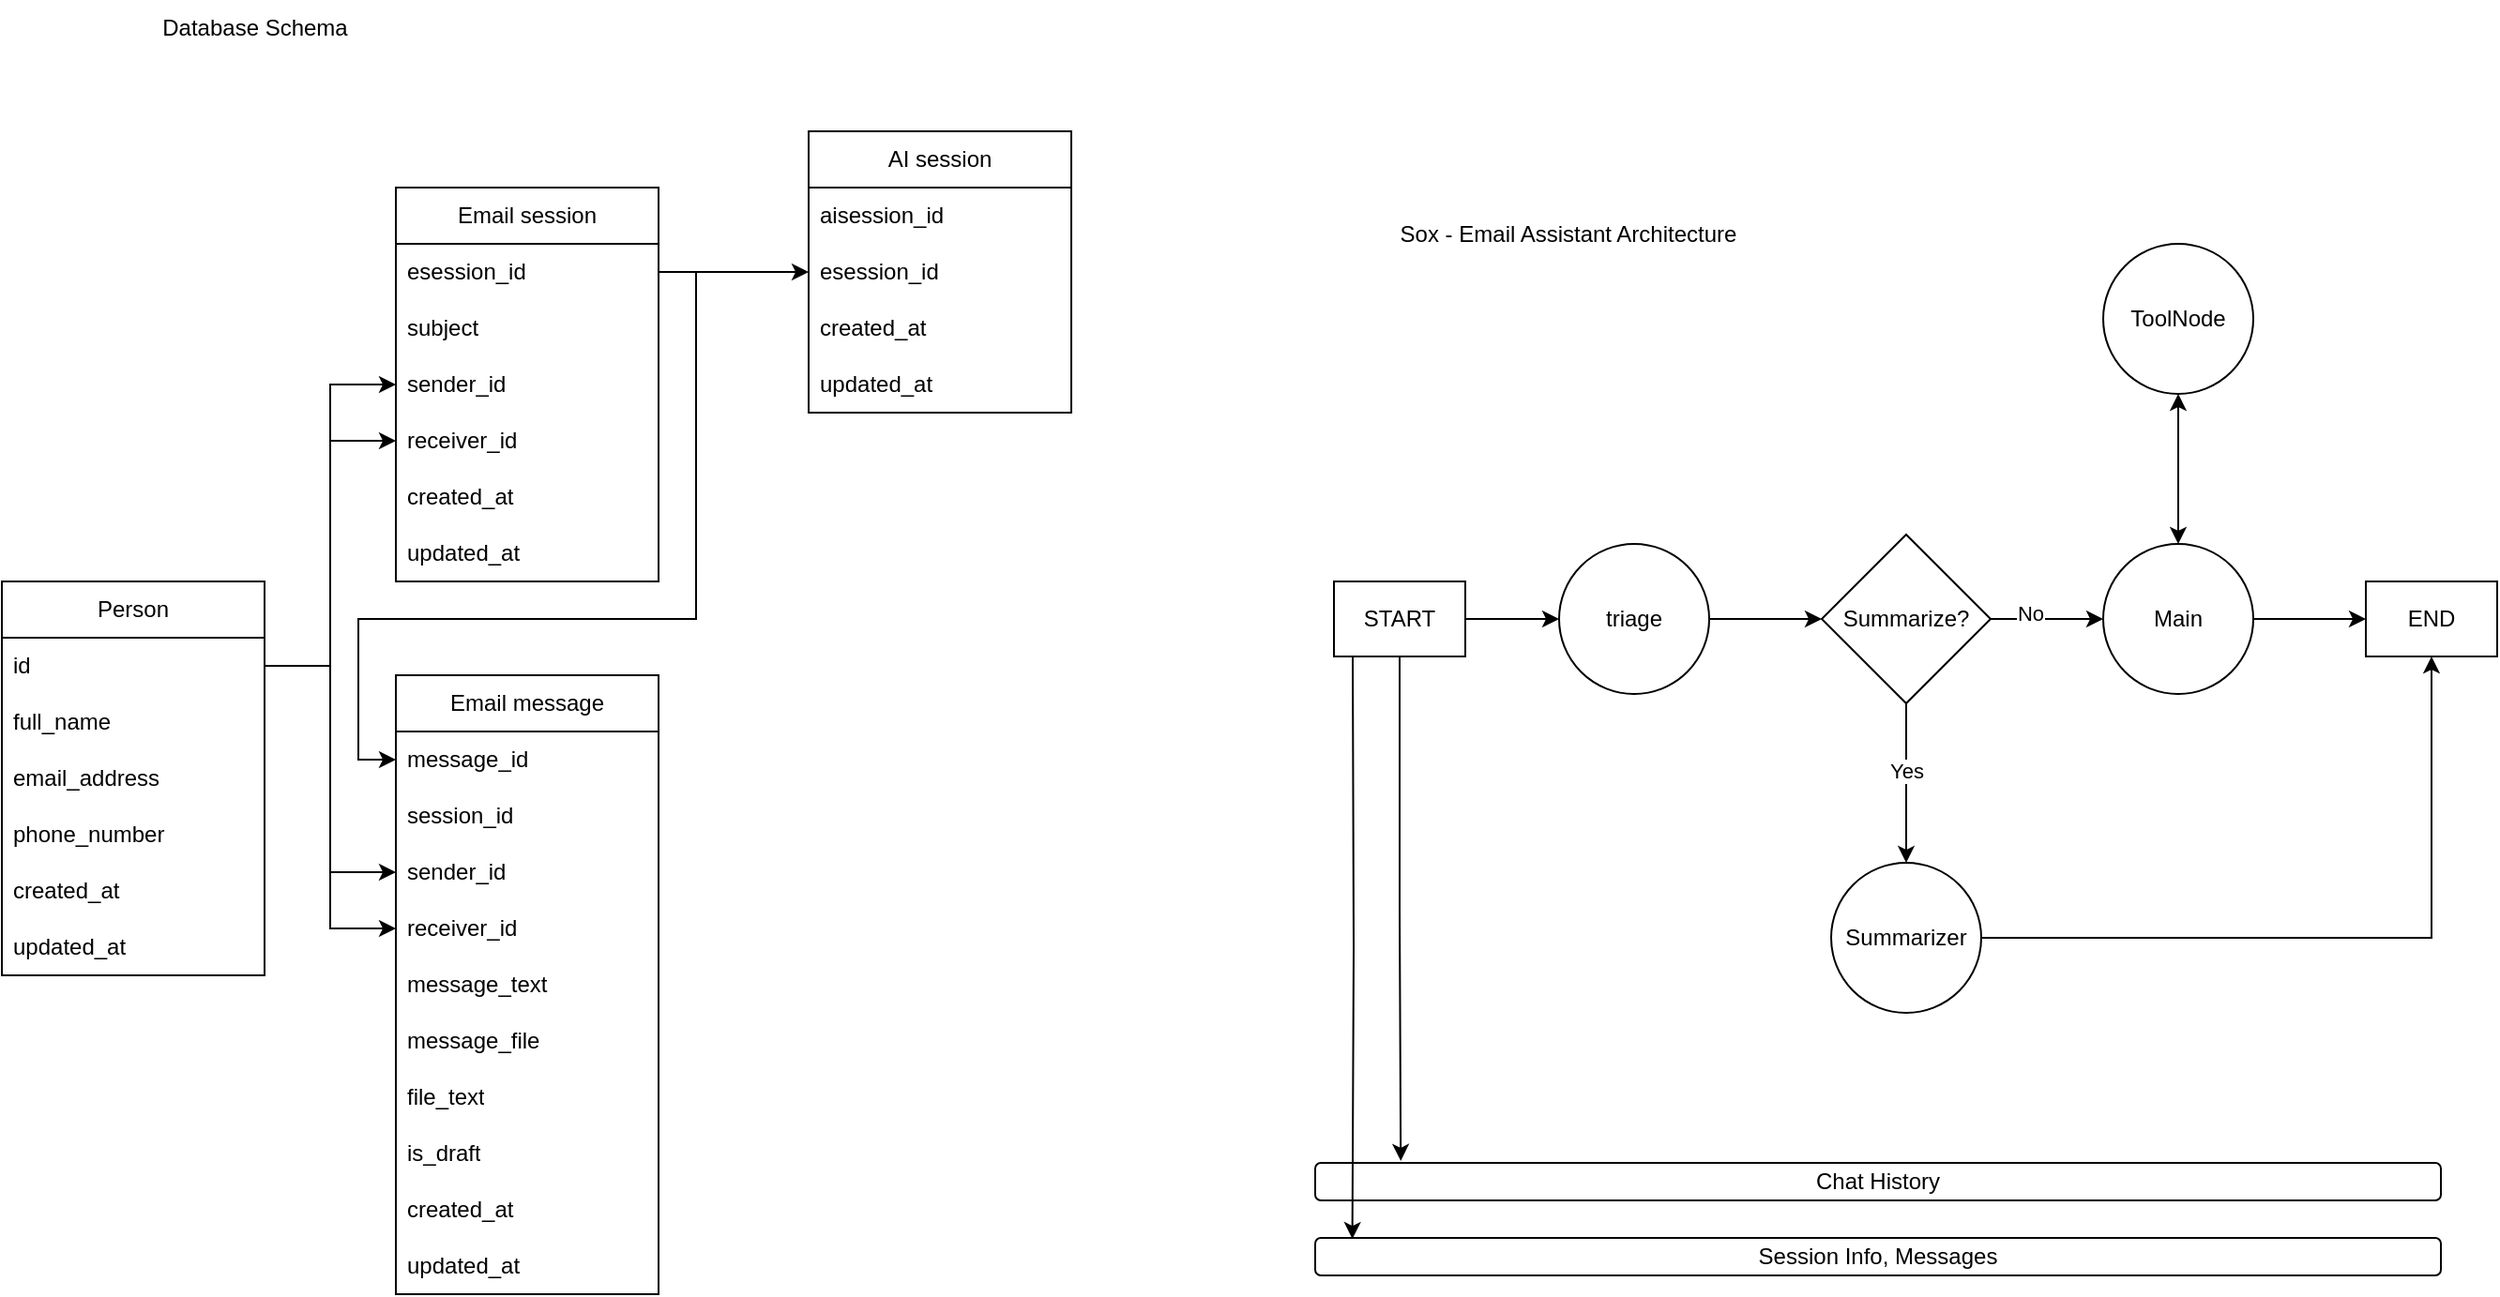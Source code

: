 <mxfile version="28.1.2">
  <diagram name="Page-1" id="DuiOKUGyBfL8iRm-_9Js">
    <mxGraphModel dx="1554" dy="815" grid="1" gridSize="10" guides="1" tooltips="1" connect="1" arrows="1" fold="1" page="1" pageScale="1" pageWidth="850" pageHeight="1100" math="0" shadow="0">
      <root>
        <mxCell id="0" />
        <mxCell id="1" parent="0" />
        <mxCell id="eCiu8CXQlMq4dh-upKKG-44" value="" style="group" vertex="1" connectable="0" parent="1">
          <mxGeometry x="30" y="50" width="570" height="690" as="geometry" />
        </mxCell>
        <mxCell id="eCiu8CXQlMq4dh-upKKG-1" value="Database Schema" style="text;html=1;align=center;verticalAlign=middle;whiteSpace=wrap;rounded=0;" vertex="1" parent="eCiu8CXQlMq4dh-upKKG-44">
          <mxGeometry x="40" width="190" height="30" as="geometry" />
        </mxCell>
        <mxCell id="eCiu8CXQlMq4dh-upKKG-3" value="Email session" style="swimlane;fontStyle=0;childLayout=stackLayout;horizontal=1;startSize=30;horizontalStack=0;resizeParent=1;resizeParentMax=0;resizeLast=0;collapsible=1;marginBottom=0;whiteSpace=wrap;html=1;" vertex="1" parent="eCiu8CXQlMq4dh-upKKG-44">
          <mxGeometry x="210" y="100" width="140" height="210" as="geometry">
            <mxRectangle x="70" y="140" width="110" height="30" as="alternateBounds" />
          </mxGeometry>
        </mxCell>
        <mxCell id="eCiu8CXQlMq4dh-upKKG-4" value="esession_id" style="text;strokeColor=none;fillColor=none;align=left;verticalAlign=middle;spacingLeft=4;spacingRight=4;overflow=hidden;points=[[0,0.5],[1,0.5]];portConstraint=eastwest;rotatable=0;whiteSpace=wrap;html=1;" vertex="1" parent="eCiu8CXQlMq4dh-upKKG-3">
          <mxGeometry y="30" width="140" height="30" as="geometry" />
        </mxCell>
        <mxCell id="eCiu8CXQlMq4dh-upKKG-5" value="subject" style="text;strokeColor=none;fillColor=none;align=left;verticalAlign=middle;spacingLeft=4;spacingRight=4;overflow=hidden;points=[[0,0.5],[1,0.5]];portConstraint=eastwest;rotatable=0;whiteSpace=wrap;html=1;" vertex="1" parent="eCiu8CXQlMq4dh-upKKG-3">
          <mxGeometry y="60" width="140" height="30" as="geometry" />
        </mxCell>
        <mxCell id="eCiu8CXQlMq4dh-upKKG-6" value="sender_id" style="text;strokeColor=none;fillColor=none;align=left;verticalAlign=middle;spacingLeft=4;spacingRight=4;overflow=hidden;points=[[0,0.5],[1,0.5]];portConstraint=eastwest;rotatable=0;whiteSpace=wrap;html=1;" vertex="1" parent="eCiu8CXQlMq4dh-upKKG-3">
          <mxGeometry y="90" width="140" height="30" as="geometry" />
        </mxCell>
        <mxCell id="eCiu8CXQlMq4dh-upKKG-8" value="receiver_id" style="text;strokeColor=none;fillColor=none;align=left;verticalAlign=middle;spacingLeft=4;spacingRight=4;overflow=hidden;points=[[0,0.5],[1,0.5]];portConstraint=eastwest;rotatable=0;whiteSpace=wrap;html=1;" vertex="1" parent="eCiu8CXQlMq4dh-upKKG-3">
          <mxGeometry y="120" width="140" height="30" as="geometry" />
        </mxCell>
        <mxCell id="eCiu8CXQlMq4dh-upKKG-9" value="created_at" style="text;strokeColor=none;fillColor=none;align=left;verticalAlign=middle;spacingLeft=4;spacingRight=4;overflow=hidden;points=[[0,0.5],[1,0.5]];portConstraint=eastwest;rotatable=0;whiteSpace=wrap;html=1;" vertex="1" parent="eCiu8CXQlMq4dh-upKKG-3">
          <mxGeometry y="150" width="140" height="30" as="geometry" />
        </mxCell>
        <mxCell id="eCiu8CXQlMq4dh-upKKG-10" value="updated_at" style="text;strokeColor=none;fillColor=none;align=left;verticalAlign=middle;spacingLeft=4;spacingRight=4;overflow=hidden;points=[[0,0.5],[1,0.5]];portConstraint=eastwest;rotatable=0;whiteSpace=wrap;html=1;" vertex="1" parent="eCiu8CXQlMq4dh-upKKG-3">
          <mxGeometry y="180" width="140" height="30" as="geometry" />
        </mxCell>
        <mxCell id="eCiu8CXQlMq4dh-upKKG-11" value="Email message" style="swimlane;fontStyle=0;childLayout=stackLayout;horizontal=1;startSize=30;horizontalStack=0;resizeParent=1;resizeParentMax=0;resizeLast=0;collapsible=1;marginBottom=0;whiteSpace=wrap;html=1;" vertex="1" parent="eCiu8CXQlMq4dh-upKKG-44">
          <mxGeometry x="210" y="360" width="140" height="330" as="geometry">
            <mxRectangle x="70" y="140" width="110" height="30" as="alternateBounds" />
          </mxGeometry>
        </mxCell>
        <mxCell id="eCiu8CXQlMq4dh-upKKG-12" value="message_id" style="text;strokeColor=none;fillColor=none;align=left;verticalAlign=middle;spacingLeft=4;spacingRight=4;overflow=hidden;points=[[0,0.5],[1,0.5]];portConstraint=eastwest;rotatable=0;whiteSpace=wrap;html=1;" vertex="1" parent="eCiu8CXQlMq4dh-upKKG-11">
          <mxGeometry y="30" width="140" height="30" as="geometry" />
        </mxCell>
        <mxCell id="eCiu8CXQlMq4dh-upKKG-13" value="session_id" style="text;strokeColor=none;fillColor=none;align=left;verticalAlign=middle;spacingLeft=4;spacingRight=4;overflow=hidden;points=[[0,0.5],[1,0.5]];portConstraint=eastwest;rotatable=0;whiteSpace=wrap;html=1;" vertex="1" parent="eCiu8CXQlMq4dh-upKKG-11">
          <mxGeometry y="60" width="140" height="30" as="geometry" />
        </mxCell>
        <mxCell id="eCiu8CXQlMq4dh-upKKG-14" value="sender_id" style="text;strokeColor=none;fillColor=none;align=left;verticalAlign=middle;spacingLeft=4;spacingRight=4;overflow=hidden;points=[[0,0.5],[1,0.5]];portConstraint=eastwest;rotatable=0;whiteSpace=wrap;html=1;" vertex="1" parent="eCiu8CXQlMq4dh-upKKG-11">
          <mxGeometry y="90" width="140" height="30" as="geometry" />
        </mxCell>
        <mxCell id="eCiu8CXQlMq4dh-upKKG-15" value="receiver_id" style="text;strokeColor=none;fillColor=none;align=left;verticalAlign=middle;spacingLeft=4;spacingRight=4;overflow=hidden;points=[[0,0.5],[1,0.5]];portConstraint=eastwest;rotatable=0;whiteSpace=wrap;html=1;" vertex="1" parent="eCiu8CXQlMq4dh-upKKG-11">
          <mxGeometry y="120" width="140" height="30" as="geometry" />
        </mxCell>
        <mxCell id="eCiu8CXQlMq4dh-upKKG-16" value="message_text" style="text;strokeColor=none;fillColor=none;align=left;verticalAlign=middle;spacingLeft=4;spacingRight=4;overflow=hidden;points=[[0,0.5],[1,0.5]];portConstraint=eastwest;rotatable=0;whiteSpace=wrap;html=1;" vertex="1" parent="eCiu8CXQlMq4dh-upKKG-11">
          <mxGeometry y="150" width="140" height="30" as="geometry" />
        </mxCell>
        <mxCell id="eCiu8CXQlMq4dh-upKKG-17" value="message_file" style="text;strokeColor=none;fillColor=none;align=left;verticalAlign=middle;spacingLeft=4;spacingRight=4;overflow=hidden;points=[[0,0.5],[1,0.5]];portConstraint=eastwest;rotatable=0;whiteSpace=wrap;html=1;" vertex="1" parent="eCiu8CXQlMq4dh-upKKG-11">
          <mxGeometry y="180" width="140" height="30" as="geometry" />
        </mxCell>
        <mxCell id="eCiu8CXQlMq4dh-upKKG-18" value="file_text" style="text;strokeColor=none;fillColor=none;align=left;verticalAlign=middle;spacingLeft=4;spacingRight=4;overflow=hidden;points=[[0,0.5],[1,0.5]];portConstraint=eastwest;rotatable=0;whiteSpace=wrap;html=1;" vertex="1" parent="eCiu8CXQlMq4dh-upKKG-11">
          <mxGeometry y="210" width="140" height="30" as="geometry" />
        </mxCell>
        <mxCell id="eCiu8CXQlMq4dh-upKKG-19" value="is_draft" style="text;strokeColor=none;fillColor=none;align=left;verticalAlign=middle;spacingLeft=4;spacingRight=4;overflow=hidden;points=[[0,0.5],[1,0.5]];portConstraint=eastwest;rotatable=0;whiteSpace=wrap;html=1;" vertex="1" parent="eCiu8CXQlMq4dh-upKKG-11">
          <mxGeometry y="240" width="140" height="30" as="geometry" />
        </mxCell>
        <mxCell id="eCiu8CXQlMq4dh-upKKG-20" value="created_at" style="text;strokeColor=none;fillColor=none;align=left;verticalAlign=middle;spacingLeft=4;spacingRight=4;overflow=hidden;points=[[0,0.5],[1,0.5]];portConstraint=eastwest;rotatable=0;whiteSpace=wrap;html=1;" vertex="1" parent="eCiu8CXQlMq4dh-upKKG-11">
          <mxGeometry y="270" width="140" height="30" as="geometry" />
        </mxCell>
        <mxCell id="eCiu8CXQlMq4dh-upKKG-21" value="updated_at" style="text;strokeColor=none;fillColor=none;align=left;verticalAlign=middle;spacingLeft=4;spacingRight=4;overflow=hidden;points=[[0,0.5],[1,0.5]];portConstraint=eastwest;rotatable=0;whiteSpace=wrap;html=1;" vertex="1" parent="eCiu8CXQlMq4dh-upKKG-11">
          <mxGeometry y="300" width="140" height="30" as="geometry" />
        </mxCell>
        <mxCell id="eCiu8CXQlMq4dh-upKKG-22" value="Person" style="swimlane;fontStyle=0;childLayout=stackLayout;horizontal=1;startSize=30;horizontalStack=0;resizeParent=1;resizeParentMax=0;resizeLast=0;collapsible=1;marginBottom=0;whiteSpace=wrap;html=1;" vertex="1" parent="eCiu8CXQlMq4dh-upKKG-44">
          <mxGeometry y="310" width="140" height="210" as="geometry">
            <mxRectangle x="70" y="140" width="110" height="30" as="alternateBounds" />
          </mxGeometry>
        </mxCell>
        <mxCell id="eCiu8CXQlMq4dh-upKKG-23" value="id" style="text;strokeColor=none;fillColor=none;align=left;verticalAlign=middle;spacingLeft=4;spacingRight=4;overflow=hidden;points=[[0,0.5],[1,0.5]];portConstraint=eastwest;rotatable=0;whiteSpace=wrap;html=1;" vertex="1" parent="eCiu8CXQlMq4dh-upKKG-22">
          <mxGeometry y="30" width="140" height="30" as="geometry" />
        </mxCell>
        <mxCell id="eCiu8CXQlMq4dh-upKKG-24" value="full_name" style="text;strokeColor=none;fillColor=none;align=left;verticalAlign=middle;spacingLeft=4;spacingRight=4;overflow=hidden;points=[[0,0.5],[1,0.5]];portConstraint=eastwest;rotatable=0;whiteSpace=wrap;html=1;" vertex="1" parent="eCiu8CXQlMq4dh-upKKG-22">
          <mxGeometry y="60" width="140" height="30" as="geometry" />
        </mxCell>
        <mxCell id="eCiu8CXQlMq4dh-upKKG-25" value="email_address" style="text;strokeColor=none;fillColor=none;align=left;verticalAlign=middle;spacingLeft=4;spacingRight=4;overflow=hidden;points=[[0,0.5],[1,0.5]];portConstraint=eastwest;rotatable=0;whiteSpace=wrap;html=1;" vertex="1" parent="eCiu8CXQlMq4dh-upKKG-22">
          <mxGeometry y="90" width="140" height="30" as="geometry" />
        </mxCell>
        <mxCell id="eCiu8CXQlMq4dh-upKKG-26" value="phone_number" style="text;strokeColor=none;fillColor=none;align=left;verticalAlign=middle;spacingLeft=4;spacingRight=4;overflow=hidden;points=[[0,0.5],[1,0.5]];portConstraint=eastwest;rotatable=0;whiteSpace=wrap;html=1;" vertex="1" parent="eCiu8CXQlMq4dh-upKKG-22">
          <mxGeometry y="120" width="140" height="30" as="geometry" />
        </mxCell>
        <mxCell id="eCiu8CXQlMq4dh-upKKG-27" value="created_at" style="text;strokeColor=none;fillColor=none;align=left;verticalAlign=middle;spacingLeft=4;spacingRight=4;overflow=hidden;points=[[0,0.5],[1,0.5]];portConstraint=eastwest;rotatable=0;whiteSpace=wrap;html=1;" vertex="1" parent="eCiu8CXQlMq4dh-upKKG-22">
          <mxGeometry y="150" width="140" height="30" as="geometry" />
        </mxCell>
        <mxCell id="eCiu8CXQlMq4dh-upKKG-28" value="updated_at" style="text;strokeColor=none;fillColor=none;align=left;verticalAlign=middle;spacingLeft=4;spacingRight=4;overflow=hidden;points=[[0,0.5],[1,0.5]];portConstraint=eastwest;rotatable=0;whiteSpace=wrap;html=1;" vertex="1" parent="eCiu8CXQlMq4dh-upKKG-22">
          <mxGeometry y="180" width="140" height="30" as="geometry" />
        </mxCell>
        <mxCell id="eCiu8CXQlMq4dh-upKKG-29" value="AI session" style="swimlane;fontStyle=0;childLayout=stackLayout;horizontal=1;startSize=30;horizontalStack=0;resizeParent=1;resizeParentMax=0;resizeLast=0;collapsible=1;marginBottom=0;whiteSpace=wrap;html=1;" vertex="1" parent="eCiu8CXQlMq4dh-upKKG-44">
          <mxGeometry x="430" y="70" width="140" height="150" as="geometry">
            <mxRectangle x="70" y="140" width="110" height="30" as="alternateBounds" />
          </mxGeometry>
        </mxCell>
        <mxCell id="eCiu8CXQlMq4dh-upKKG-30" value="aisession_id" style="text;strokeColor=none;fillColor=none;align=left;verticalAlign=middle;spacingLeft=4;spacingRight=4;overflow=hidden;points=[[0,0.5],[1,0.5]];portConstraint=eastwest;rotatable=0;whiteSpace=wrap;html=1;" vertex="1" parent="eCiu8CXQlMq4dh-upKKG-29">
          <mxGeometry y="30" width="140" height="30" as="geometry" />
        </mxCell>
        <mxCell id="eCiu8CXQlMq4dh-upKKG-31" value="esession_id" style="text;strokeColor=none;fillColor=none;align=left;verticalAlign=middle;spacingLeft=4;spacingRight=4;overflow=hidden;points=[[0,0.5],[1,0.5]];portConstraint=eastwest;rotatable=0;whiteSpace=wrap;html=1;" vertex="1" parent="eCiu8CXQlMq4dh-upKKG-29">
          <mxGeometry y="60" width="140" height="30" as="geometry" />
        </mxCell>
        <mxCell id="eCiu8CXQlMq4dh-upKKG-34" value="created_at" style="text;strokeColor=none;fillColor=none;align=left;verticalAlign=middle;spacingLeft=4;spacingRight=4;overflow=hidden;points=[[0,0.5],[1,0.5]];portConstraint=eastwest;rotatable=0;whiteSpace=wrap;html=1;" vertex="1" parent="eCiu8CXQlMq4dh-upKKG-29">
          <mxGeometry y="90" width="140" height="30" as="geometry" />
        </mxCell>
        <mxCell id="eCiu8CXQlMq4dh-upKKG-35" value="updated_at" style="text;strokeColor=none;fillColor=none;align=left;verticalAlign=middle;spacingLeft=4;spacingRight=4;overflow=hidden;points=[[0,0.5],[1,0.5]];portConstraint=eastwest;rotatable=0;whiteSpace=wrap;html=1;" vertex="1" parent="eCiu8CXQlMq4dh-upKKG-29">
          <mxGeometry y="120" width="140" height="30" as="geometry" />
        </mxCell>
        <mxCell id="eCiu8CXQlMq4dh-upKKG-36" style="edgeStyle=orthogonalEdgeStyle;rounded=0;orthogonalLoop=1;jettySize=auto;html=1;exitX=1;exitY=0.5;exitDx=0;exitDy=0;entryX=0;entryY=0.5;entryDx=0;entryDy=0;" edge="1" parent="eCiu8CXQlMq4dh-upKKG-44" source="eCiu8CXQlMq4dh-upKKG-4" target="eCiu8CXQlMq4dh-upKKG-31">
          <mxGeometry relative="1" as="geometry" />
        </mxCell>
        <mxCell id="eCiu8CXQlMq4dh-upKKG-37" style="edgeStyle=orthogonalEdgeStyle;rounded=0;orthogonalLoop=1;jettySize=auto;html=1;exitX=1;exitY=0.5;exitDx=0;exitDy=0;entryX=0;entryY=0.5;entryDx=0;entryDy=0;" edge="1" parent="eCiu8CXQlMq4dh-upKKG-44" source="eCiu8CXQlMq4dh-upKKG-23" target="eCiu8CXQlMq4dh-upKKG-6">
          <mxGeometry relative="1" as="geometry" />
        </mxCell>
        <mxCell id="eCiu8CXQlMq4dh-upKKG-38" style="edgeStyle=orthogonalEdgeStyle;rounded=0;orthogonalLoop=1;jettySize=auto;html=1;exitX=1;exitY=0.5;exitDx=0;exitDy=0;entryX=0;entryY=0.5;entryDx=0;entryDy=0;" edge="1" parent="eCiu8CXQlMq4dh-upKKG-44" source="eCiu8CXQlMq4dh-upKKG-23" target="eCiu8CXQlMq4dh-upKKG-8">
          <mxGeometry relative="1" as="geometry" />
        </mxCell>
        <mxCell id="eCiu8CXQlMq4dh-upKKG-41" style="edgeStyle=orthogonalEdgeStyle;rounded=0;orthogonalLoop=1;jettySize=auto;html=1;exitX=1;exitY=0.5;exitDx=0;exitDy=0;entryX=0;entryY=0.5;entryDx=0;entryDy=0;" edge="1" parent="eCiu8CXQlMq4dh-upKKG-44" source="eCiu8CXQlMq4dh-upKKG-23" target="eCiu8CXQlMq4dh-upKKG-14">
          <mxGeometry relative="1" as="geometry" />
        </mxCell>
        <mxCell id="eCiu8CXQlMq4dh-upKKG-42" style="edgeStyle=orthogonalEdgeStyle;rounded=0;orthogonalLoop=1;jettySize=auto;html=1;exitX=1;exitY=0.5;exitDx=0;exitDy=0;entryX=0;entryY=0.5;entryDx=0;entryDy=0;" edge="1" parent="eCiu8CXQlMq4dh-upKKG-44" source="eCiu8CXQlMq4dh-upKKG-23" target="eCiu8CXQlMq4dh-upKKG-15">
          <mxGeometry relative="1" as="geometry" />
        </mxCell>
        <mxCell id="eCiu8CXQlMq4dh-upKKG-43" style="edgeStyle=orthogonalEdgeStyle;rounded=0;orthogonalLoop=1;jettySize=auto;html=1;exitX=1;exitY=0.5;exitDx=0;exitDy=0;entryX=0;entryY=0.5;entryDx=0;entryDy=0;" edge="1" parent="eCiu8CXQlMq4dh-upKKG-44" source="eCiu8CXQlMq4dh-upKKG-4" target="eCiu8CXQlMq4dh-upKKG-12">
          <mxGeometry relative="1" as="geometry">
            <Array as="points">
              <mxPoint x="370" y="145" />
              <mxPoint x="370" y="330" />
              <mxPoint x="190" y="330" />
              <mxPoint x="190" y="405" />
            </Array>
          </mxGeometry>
        </mxCell>
        <mxCell id="eCiu8CXQlMq4dh-upKKG-71" value="" style="group" vertex="1" connectable="0" parent="1">
          <mxGeometry x="730" y="160" width="630" height="570" as="geometry" />
        </mxCell>
        <mxCell id="eCiu8CXQlMq4dh-upKKG-67" value="Chat History" style="rounded=1;whiteSpace=wrap;html=1;" vertex="1" parent="eCiu8CXQlMq4dh-upKKG-71">
          <mxGeometry y="510" width="600" height="20" as="geometry" />
        </mxCell>
        <mxCell id="eCiu8CXQlMq4dh-upKKG-68" value="Session Info, Messages" style="rounded=1;whiteSpace=wrap;html=1;" vertex="1" parent="eCiu8CXQlMq4dh-upKKG-71">
          <mxGeometry y="550" width="600" height="20" as="geometry" />
        </mxCell>
        <mxCell id="eCiu8CXQlMq4dh-upKKG-69" style="edgeStyle=orthogonalEdgeStyle;rounded=0;orthogonalLoop=1;jettySize=auto;html=1;exitX=0.5;exitY=1;exitDx=0;exitDy=0;entryX=0.076;entryY=-0.053;entryDx=0;entryDy=0;entryPerimeter=0;" edge="1" parent="eCiu8CXQlMq4dh-upKKG-71" source="eCiu8CXQlMq4dh-upKKG-59" target="eCiu8CXQlMq4dh-upKKG-67">
          <mxGeometry relative="1" as="geometry" />
        </mxCell>
        <mxCell id="eCiu8CXQlMq4dh-upKKG-49" value="" style="edgeStyle=orthogonalEdgeStyle;rounded=0;orthogonalLoop=1;jettySize=auto;html=1;" edge="1" parent="eCiu8CXQlMq4dh-upKKG-71" source="eCiu8CXQlMq4dh-upKKG-45" target="eCiu8CXQlMq4dh-upKKG-48">
          <mxGeometry relative="1" as="geometry" />
        </mxCell>
        <mxCell id="eCiu8CXQlMq4dh-upKKG-45" value="triage" style="ellipse;whiteSpace=wrap;html=1;aspect=fixed;" vertex="1" parent="eCiu8CXQlMq4dh-upKKG-71">
          <mxGeometry x="130" y="180" width="80" height="80" as="geometry" />
        </mxCell>
        <mxCell id="eCiu8CXQlMq4dh-upKKG-62" style="edgeStyle=orthogonalEdgeStyle;rounded=0;orthogonalLoop=1;jettySize=auto;html=1;exitX=1;exitY=0.5;exitDx=0;exitDy=0;entryX=0;entryY=0.5;entryDx=0;entryDy=0;" edge="1" parent="eCiu8CXQlMq4dh-upKKG-71" source="eCiu8CXQlMq4dh-upKKG-46" target="eCiu8CXQlMq4dh-upKKG-61">
          <mxGeometry relative="1" as="geometry" />
        </mxCell>
        <mxCell id="eCiu8CXQlMq4dh-upKKG-46" value="Main" style="ellipse;whiteSpace=wrap;html=1;aspect=fixed;" vertex="1" parent="eCiu8CXQlMq4dh-upKKG-71">
          <mxGeometry x="420" y="180" width="80" height="80" as="geometry" />
        </mxCell>
        <mxCell id="eCiu8CXQlMq4dh-upKKG-50" style="edgeStyle=orthogonalEdgeStyle;rounded=0;orthogonalLoop=1;jettySize=auto;html=1;exitX=1;exitY=0.5;exitDx=0;exitDy=0;entryX=0;entryY=0.5;entryDx=0;entryDy=0;" edge="1" parent="eCiu8CXQlMq4dh-upKKG-71" source="eCiu8CXQlMq4dh-upKKG-48" target="eCiu8CXQlMq4dh-upKKG-46">
          <mxGeometry relative="1" as="geometry" />
        </mxCell>
        <mxCell id="eCiu8CXQlMq4dh-upKKG-51" value="No" style="edgeLabel;html=1;align=center;verticalAlign=middle;resizable=0;points=[];" vertex="1" connectable="0" parent="eCiu8CXQlMq4dh-upKKG-50">
          <mxGeometry x="-0.32" y="3" relative="1" as="geometry">
            <mxPoint as="offset" />
          </mxGeometry>
        </mxCell>
        <mxCell id="eCiu8CXQlMq4dh-upKKG-53" value="" style="edgeStyle=orthogonalEdgeStyle;rounded=0;orthogonalLoop=1;jettySize=auto;html=1;" edge="1" parent="eCiu8CXQlMq4dh-upKKG-71" source="eCiu8CXQlMq4dh-upKKG-48" target="eCiu8CXQlMq4dh-upKKG-52">
          <mxGeometry relative="1" as="geometry" />
        </mxCell>
        <mxCell id="eCiu8CXQlMq4dh-upKKG-54" value="Yes" style="edgeLabel;html=1;align=center;verticalAlign=middle;resizable=0;points=[];" vertex="1" connectable="0" parent="eCiu8CXQlMq4dh-upKKG-53">
          <mxGeometry x="-0.167" relative="1" as="geometry">
            <mxPoint as="offset" />
          </mxGeometry>
        </mxCell>
        <mxCell id="eCiu8CXQlMq4dh-upKKG-48" value="Summarize?" style="rhombus;whiteSpace=wrap;html=1;" vertex="1" parent="eCiu8CXQlMq4dh-upKKG-71">
          <mxGeometry x="270" y="175" width="90" height="90" as="geometry" />
        </mxCell>
        <mxCell id="eCiu8CXQlMq4dh-upKKG-63" style="edgeStyle=orthogonalEdgeStyle;rounded=0;orthogonalLoop=1;jettySize=auto;html=1;exitX=1;exitY=0.5;exitDx=0;exitDy=0;entryX=0.5;entryY=1;entryDx=0;entryDy=0;" edge="1" parent="eCiu8CXQlMq4dh-upKKG-71" source="eCiu8CXQlMq4dh-upKKG-52" target="eCiu8CXQlMq4dh-upKKG-61">
          <mxGeometry relative="1" as="geometry" />
        </mxCell>
        <mxCell id="eCiu8CXQlMq4dh-upKKG-52" value="Summarizer" style="ellipse;whiteSpace=wrap;html=1;" vertex="1" parent="eCiu8CXQlMq4dh-upKKG-71">
          <mxGeometry x="275" y="350" width="80" height="80" as="geometry" />
        </mxCell>
        <mxCell id="eCiu8CXQlMq4dh-upKKG-55" value="ToolNode" style="ellipse;whiteSpace=wrap;html=1;" vertex="1" parent="eCiu8CXQlMq4dh-upKKG-71">
          <mxGeometry x="420" y="20" width="80" height="80" as="geometry" />
        </mxCell>
        <mxCell id="eCiu8CXQlMq4dh-upKKG-57" value="" style="endArrow=classic;startArrow=classic;html=1;rounded=0;entryX=0.5;entryY=1;entryDx=0;entryDy=0;exitX=0.5;exitY=0;exitDx=0;exitDy=0;" edge="1" parent="eCiu8CXQlMq4dh-upKKG-71" source="eCiu8CXQlMq4dh-upKKG-46" target="eCiu8CXQlMq4dh-upKKG-55">
          <mxGeometry width="50" height="50" relative="1" as="geometry">
            <mxPoint x="-220" y="280" as="sourcePoint" />
            <mxPoint x="-170" y="230" as="targetPoint" />
          </mxGeometry>
        </mxCell>
        <mxCell id="eCiu8CXQlMq4dh-upKKG-58" value="Sox - Email Assistant Architecture" style="text;html=1;align=center;verticalAlign=middle;whiteSpace=wrap;rounded=0;" vertex="1" parent="eCiu8CXQlMq4dh-upKKG-71">
          <mxGeometry x="40" width="190" height="30" as="geometry" />
        </mxCell>
        <mxCell id="eCiu8CXQlMq4dh-upKKG-60" style="edgeStyle=orthogonalEdgeStyle;rounded=0;orthogonalLoop=1;jettySize=auto;html=1;exitX=1;exitY=0.5;exitDx=0;exitDy=0;entryX=0;entryY=0.5;entryDx=0;entryDy=0;" edge="1" parent="eCiu8CXQlMq4dh-upKKG-71" source="eCiu8CXQlMq4dh-upKKG-59" target="eCiu8CXQlMq4dh-upKKG-45">
          <mxGeometry relative="1" as="geometry" />
        </mxCell>
        <mxCell id="eCiu8CXQlMq4dh-upKKG-59" value="START" style="rounded=0;whiteSpace=wrap;html=1;" vertex="1" parent="eCiu8CXQlMq4dh-upKKG-71">
          <mxGeometry x="10" y="200" width="70" height="40" as="geometry" />
        </mxCell>
        <mxCell id="eCiu8CXQlMq4dh-upKKG-61" value="END" style="rounded=0;whiteSpace=wrap;html=1;" vertex="1" parent="eCiu8CXQlMq4dh-upKKG-71">
          <mxGeometry x="560" y="200" width="70" height="40" as="geometry" />
        </mxCell>
        <mxCell id="eCiu8CXQlMq4dh-upKKG-70" style="edgeStyle=orthogonalEdgeStyle;rounded=0;orthogonalLoop=1;jettySize=auto;html=1;entryX=0.033;entryY=0.027;entryDx=0;entryDy=0;entryPerimeter=0;" edge="1" parent="eCiu8CXQlMq4dh-upKKG-71" target="eCiu8CXQlMq4dh-upKKG-68">
          <mxGeometry relative="1" as="geometry">
            <mxPoint x="20" y="240" as="sourcePoint" />
            <mxPoint x="20" y="438" as="targetPoint" />
          </mxGeometry>
        </mxCell>
      </root>
    </mxGraphModel>
  </diagram>
</mxfile>
